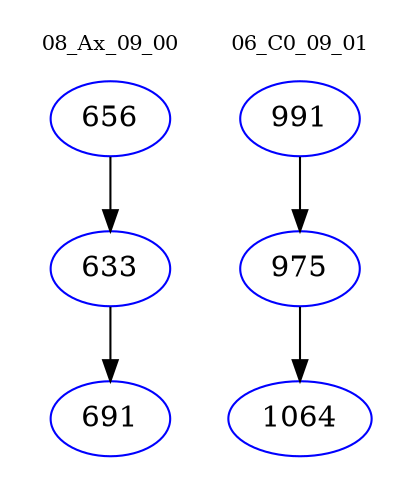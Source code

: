 digraph{
subgraph cluster_0 {
color = white
label = "08_Ax_09_00";
fontsize=10;
T0_656 [label="656", color="blue"]
T0_656 -> T0_633 [color="black"]
T0_633 [label="633", color="blue"]
T0_633 -> T0_691 [color="black"]
T0_691 [label="691", color="blue"]
}
subgraph cluster_1 {
color = white
label = "06_C0_09_01";
fontsize=10;
T1_991 [label="991", color="blue"]
T1_991 -> T1_975 [color="black"]
T1_975 [label="975", color="blue"]
T1_975 -> T1_1064 [color="black"]
T1_1064 [label="1064", color="blue"]
}
}

